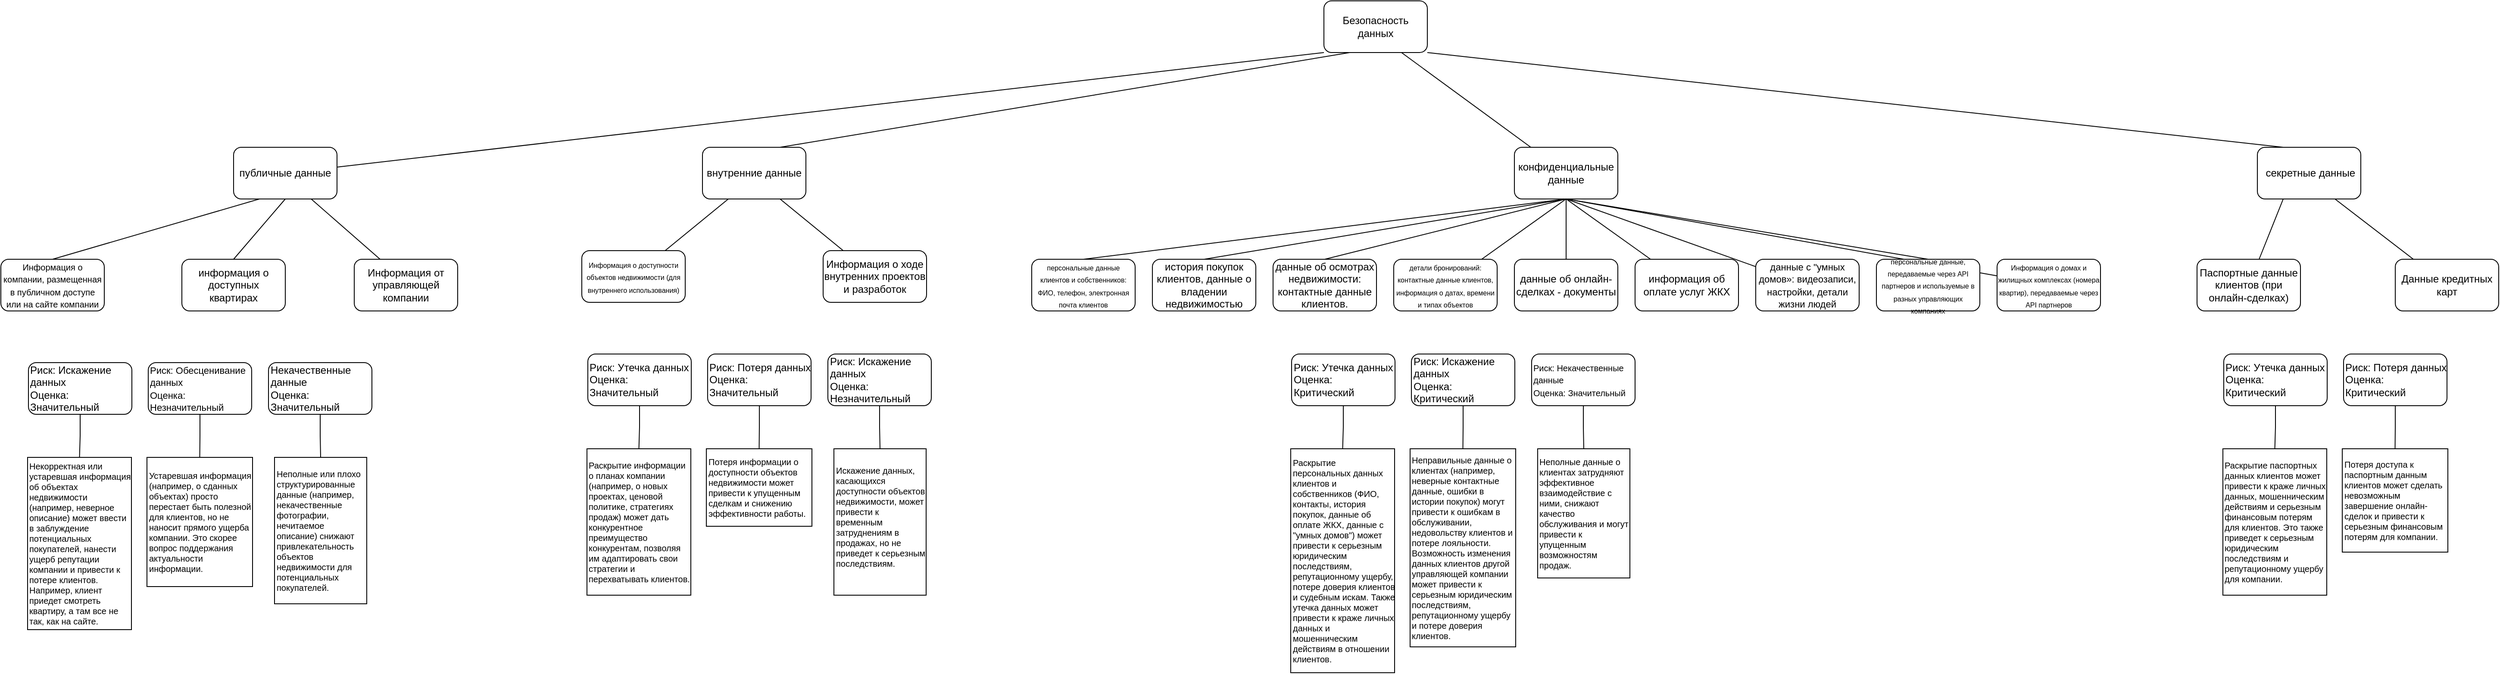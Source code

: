 <mxfile version="28.2.0">
  <diagram name="Страница — 1" id="Vv1dbB3zxPd_jkj-rxeU">
    <mxGraphModel dx="1437" dy="1535" grid="1" gridSize="10" guides="1" tooltips="1" connect="1" arrows="1" fold="1" page="1" pageScale="1" pageWidth="827" pageHeight="1169" math="0" shadow="0">
      <root>
        <mxCell id="0" />
        <mxCell id="1" parent="0" />
        <mxCell id="XUz6GpSt27TJzOOIdMyK-28" style="rounded=0;orthogonalLoop=1;jettySize=auto;html=1;exitX=0.25;exitY=1;exitDx=0;exitDy=0;entryX=0.5;entryY=0;entryDx=0;entryDy=0;endArrow=none;endFill=0;" edge="1" parent="1" source="XUz6GpSt27TJzOOIdMyK-1" target="XUz6GpSt27TJzOOIdMyK-11">
          <mxGeometry relative="1" as="geometry" />
        </mxCell>
        <mxCell id="XUz6GpSt27TJzOOIdMyK-29" style="rounded=0;orthogonalLoop=1;jettySize=auto;html=1;exitX=0.5;exitY=1;exitDx=0;exitDy=0;entryX=0.5;entryY=0;entryDx=0;entryDy=0;endArrow=none;endFill=0;" edge="1" parent="1" source="XUz6GpSt27TJzOOIdMyK-1" target="XUz6GpSt27TJzOOIdMyK-12">
          <mxGeometry relative="1" as="geometry" />
        </mxCell>
        <mxCell id="XUz6GpSt27TJzOOIdMyK-30" style="rounded=0;orthogonalLoop=1;jettySize=auto;html=1;exitX=0.75;exitY=1;exitDx=0;exitDy=0;entryX=0.25;entryY=0;entryDx=0;entryDy=0;endArrow=none;endFill=0;" edge="1" parent="1" source="XUz6GpSt27TJzOOIdMyK-1" target="XUz6GpSt27TJzOOIdMyK-13">
          <mxGeometry relative="1" as="geometry" />
        </mxCell>
        <mxCell id="XUz6GpSt27TJzOOIdMyK-1" value="публичные данные" style="rounded=1;whiteSpace=wrap;html=1;" vertex="1" parent="1">
          <mxGeometry x="-84" y="150" width="120" height="60" as="geometry" />
        </mxCell>
        <mxCell id="XUz6GpSt27TJzOOIdMyK-6" style="rounded=0;orthogonalLoop=1;jettySize=auto;html=1;exitX=0;exitY=1;exitDx=0;exitDy=0;endArrow=none;endFill=0;" edge="1" parent="1" source="XUz6GpSt27TJzOOIdMyK-2" target="XUz6GpSt27TJzOOIdMyK-1">
          <mxGeometry relative="1" as="geometry" />
        </mxCell>
        <mxCell id="XUz6GpSt27TJzOOIdMyK-8" style="rounded=0;orthogonalLoop=1;jettySize=auto;html=1;exitX=0.25;exitY=1;exitDx=0;exitDy=0;entryX=0.75;entryY=0;entryDx=0;entryDy=0;endArrow=none;endFill=0;" edge="1" parent="1" source="XUz6GpSt27TJzOOIdMyK-2" target="XUz6GpSt27TJzOOIdMyK-3">
          <mxGeometry relative="1" as="geometry" />
        </mxCell>
        <mxCell id="XUz6GpSt27TJzOOIdMyK-9" style="rounded=0;orthogonalLoop=1;jettySize=auto;html=1;exitX=0.75;exitY=1;exitDx=0;exitDy=0;endArrow=none;endFill=0;" edge="1" parent="1" source="XUz6GpSt27TJzOOIdMyK-2" target="XUz6GpSt27TJzOOIdMyK-4">
          <mxGeometry relative="1" as="geometry" />
        </mxCell>
        <mxCell id="XUz6GpSt27TJzOOIdMyK-10" style="rounded=0;orthogonalLoop=1;jettySize=auto;html=1;exitX=1;exitY=1;exitDx=0;exitDy=0;entryX=0.25;entryY=0;entryDx=0;entryDy=0;endArrow=none;endFill=0;" edge="1" parent="1" source="XUz6GpSt27TJzOOIdMyK-2" target="XUz6GpSt27TJzOOIdMyK-5">
          <mxGeometry relative="1" as="geometry" />
        </mxCell>
        <mxCell id="XUz6GpSt27TJzOOIdMyK-2" value="Безопасность данных" style="rounded=1;whiteSpace=wrap;html=1;" vertex="1" parent="1">
          <mxGeometry x="1181" y="-20" width="120" height="60" as="geometry" />
        </mxCell>
        <mxCell id="XUz6GpSt27TJzOOIdMyK-32" style="rounded=0;orthogonalLoop=1;jettySize=auto;html=1;exitX=0.25;exitY=1;exitDx=0;exitDy=0;endArrow=none;endFill=0;" edge="1" parent="1" source="XUz6GpSt27TJzOOIdMyK-3" target="XUz6GpSt27TJzOOIdMyK-14">
          <mxGeometry relative="1" as="geometry" />
        </mxCell>
        <mxCell id="XUz6GpSt27TJzOOIdMyK-33" style="rounded=0;orthogonalLoop=1;jettySize=auto;html=1;exitX=0.75;exitY=1;exitDx=0;exitDy=0;endArrow=none;endFill=0;" edge="1" parent="1" source="XUz6GpSt27TJzOOIdMyK-3" target="XUz6GpSt27TJzOOIdMyK-15">
          <mxGeometry relative="1" as="geometry" />
        </mxCell>
        <mxCell id="XUz6GpSt27TJzOOIdMyK-3" value="внутренние данные" style="rounded=1;whiteSpace=wrap;html=1;" vertex="1" parent="1">
          <mxGeometry x="460" y="150" width="120" height="60" as="geometry" />
        </mxCell>
        <mxCell id="XUz6GpSt27TJzOOIdMyK-34" style="rounded=0;orthogonalLoop=1;jettySize=auto;html=1;exitX=0.5;exitY=1;exitDx=0;exitDy=0;entryX=0.5;entryY=0;entryDx=0;entryDy=0;endArrow=none;endFill=0;" edge="1" parent="1" source="XUz6GpSt27TJzOOIdMyK-4" target="XUz6GpSt27TJzOOIdMyK-16">
          <mxGeometry relative="1" as="geometry" />
        </mxCell>
        <mxCell id="XUz6GpSt27TJzOOIdMyK-35" style="rounded=0;orthogonalLoop=1;jettySize=auto;html=1;exitX=0.5;exitY=1;exitDx=0;exitDy=0;entryX=0.5;entryY=0;entryDx=0;entryDy=0;endArrow=none;endFill=0;" edge="1" parent="1" source="XUz6GpSt27TJzOOIdMyK-4" target="XUz6GpSt27TJzOOIdMyK-17">
          <mxGeometry relative="1" as="geometry" />
        </mxCell>
        <mxCell id="XUz6GpSt27TJzOOIdMyK-36" style="rounded=0;orthogonalLoop=1;jettySize=auto;html=1;exitX=0.5;exitY=1;exitDx=0;exitDy=0;entryX=0.5;entryY=0;entryDx=0;entryDy=0;endArrow=none;endFill=0;" edge="1" parent="1" source="XUz6GpSt27TJzOOIdMyK-4" target="XUz6GpSt27TJzOOIdMyK-18">
          <mxGeometry relative="1" as="geometry" />
        </mxCell>
        <mxCell id="XUz6GpSt27TJzOOIdMyK-37" style="rounded=0;orthogonalLoop=1;jettySize=auto;html=1;exitX=0.5;exitY=1;exitDx=0;exitDy=0;endArrow=none;endFill=0;" edge="1" parent="1" source="XUz6GpSt27TJzOOIdMyK-4" target="XUz6GpSt27TJzOOIdMyK-19">
          <mxGeometry relative="1" as="geometry" />
        </mxCell>
        <mxCell id="XUz6GpSt27TJzOOIdMyK-38" style="rounded=0;orthogonalLoop=1;jettySize=auto;html=1;exitX=0.5;exitY=1;exitDx=0;exitDy=0;entryX=0.5;entryY=0;entryDx=0;entryDy=0;endArrow=none;endFill=0;" edge="1" parent="1" source="XUz6GpSt27TJzOOIdMyK-4" target="XUz6GpSt27TJzOOIdMyK-20">
          <mxGeometry relative="1" as="geometry" />
        </mxCell>
        <mxCell id="XUz6GpSt27TJzOOIdMyK-39" style="rounded=0;orthogonalLoop=1;jettySize=auto;html=1;exitX=0.5;exitY=1;exitDx=0;exitDy=0;endArrow=none;endFill=0;" edge="1" parent="1" source="XUz6GpSt27TJzOOIdMyK-4" target="XUz6GpSt27TJzOOIdMyK-21">
          <mxGeometry relative="1" as="geometry" />
        </mxCell>
        <mxCell id="XUz6GpSt27TJzOOIdMyK-40" style="rounded=0;orthogonalLoop=1;jettySize=auto;html=1;exitX=0.5;exitY=1;exitDx=0;exitDy=0;endArrow=none;endFill=0;" edge="1" parent="1" source="XUz6GpSt27TJzOOIdMyK-4" target="XUz6GpSt27TJzOOIdMyK-22">
          <mxGeometry relative="1" as="geometry" />
        </mxCell>
        <mxCell id="XUz6GpSt27TJzOOIdMyK-41" style="rounded=0;orthogonalLoop=1;jettySize=auto;html=1;exitX=0.5;exitY=1;exitDx=0;exitDy=0;entryX=0.5;entryY=0;entryDx=0;entryDy=0;endArrow=none;endFill=0;" edge="1" parent="1" source="XUz6GpSt27TJzOOIdMyK-4" target="XUz6GpSt27TJzOOIdMyK-23">
          <mxGeometry relative="1" as="geometry" />
        </mxCell>
        <mxCell id="XUz6GpSt27TJzOOIdMyK-42" style="rounded=0;orthogonalLoop=1;jettySize=auto;html=1;exitX=0.5;exitY=1;exitDx=0;exitDy=0;endArrow=none;endFill=0;" edge="1" parent="1" source="XUz6GpSt27TJzOOIdMyK-4" target="XUz6GpSt27TJzOOIdMyK-24">
          <mxGeometry relative="1" as="geometry" />
        </mxCell>
        <mxCell id="XUz6GpSt27TJzOOIdMyK-4" value="конфиденциальные данные" style="rounded=1;whiteSpace=wrap;html=1;" vertex="1" parent="1">
          <mxGeometry x="1402" y="150" width="120" height="60" as="geometry" />
        </mxCell>
        <mxCell id="XUz6GpSt27TJzOOIdMyK-43" style="rounded=0;orthogonalLoop=1;jettySize=auto;html=1;exitX=0.25;exitY=1;exitDx=0;exitDy=0;endArrow=none;endFill=0;" edge="1" parent="1" source="XUz6GpSt27TJzOOIdMyK-5" target="XUz6GpSt27TJzOOIdMyK-25">
          <mxGeometry relative="1" as="geometry" />
        </mxCell>
        <mxCell id="XUz6GpSt27TJzOOIdMyK-44" style="rounded=0;orthogonalLoop=1;jettySize=auto;html=1;exitX=0.75;exitY=1;exitDx=0;exitDy=0;endArrow=none;endFill=0;" edge="1" parent="1" source="XUz6GpSt27TJzOOIdMyK-5" target="XUz6GpSt27TJzOOIdMyK-26">
          <mxGeometry relative="1" as="geometry" />
        </mxCell>
        <mxCell id="XUz6GpSt27TJzOOIdMyK-5" value="&amp;nbsp;секретные данные" style="rounded=1;whiteSpace=wrap;html=1;" vertex="1" parent="1">
          <mxGeometry x="2264" y="150" width="120" height="60" as="geometry" />
        </mxCell>
        <mxCell id="XUz6GpSt27TJzOOIdMyK-11" value="&lt;font style=&quot;font-size: 10px;&quot;&gt;Информация о компании, размещенная в публичном доступе или на сайте компании&lt;/font&gt;" style="rounded=1;whiteSpace=wrap;html=1;" vertex="1" parent="1">
          <mxGeometry x="-354" y="280" width="120" height="60" as="geometry" />
        </mxCell>
        <mxCell id="XUz6GpSt27TJzOOIdMyK-12" value="информация о доступных квартирах" style="rounded=1;whiteSpace=wrap;html=1;" vertex="1" parent="1">
          <mxGeometry x="-144" y="280" width="120" height="60" as="geometry" />
        </mxCell>
        <mxCell id="XUz6GpSt27TJzOOIdMyK-13" value="Информация от управляющей компании" style="rounded=1;whiteSpace=wrap;html=1;" vertex="1" parent="1">
          <mxGeometry x="56" y="280" width="120" height="60" as="geometry" />
        </mxCell>
        <mxCell id="XUz6GpSt27TJzOOIdMyK-14" value="&lt;font style=&quot;font-size: 8px;&quot;&gt;Информация о доступности объектов недвижимости (для внутреннего использования)&lt;/font&gt;" style="rounded=1;whiteSpace=wrap;html=1;" vertex="1" parent="1">
          <mxGeometry x="320" y="270" width="120" height="60" as="geometry" />
        </mxCell>
        <mxCell id="XUz6GpSt27TJzOOIdMyK-15" value="Информация о ходе внутренних проектов и разработок" style="rounded=1;whiteSpace=wrap;html=1;" vertex="1" parent="1">
          <mxGeometry x="600" y="270" width="120" height="60" as="geometry" />
        </mxCell>
        <mxCell id="XUz6GpSt27TJzOOIdMyK-16" value="&lt;font style=&quot;font-size: 8px;&quot;&gt;персональные данные клиентов и собственников: ФИО, телефон, электронная почта клиентов&lt;/font&gt;" style="rounded=1;whiteSpace=wrap;html=1;" vertex="1" parent="1">
          <mxGeometry x="842" y="280" width="120" height="60" as="geometry" />
        </mxCell>
        <mxCell id="XUz6GpSt27TJzOOIdMyK-17" value="история покупок клиентов, данные о владении недвижимостью" style="rounded=1;whiteSpace=wrap;html=1;" vertex="1" parent="1">
          <mxGeometry x="982" y="280" width="120" height="60" as="geometry" />
        </mxCell>
        <mxCell id="XUz6GpSt27TJzOOIdMyK-18" value="данные об осмотрах недвижимости: контактные данные клиентов." style="rounded=1;whiteSpace=wrap;html=1;" vertex="1" parent="1">
          <mxGeometry x="1122" y="280" width="120" height="60" as="geometry" />
        </mxCell>
        <mxCell id="XUz6GpSt27TJzOOIdMyK-19" value="&lt;font style=&quot;font-size: 8px;&quot;&gt;детали бронирований: контактные данные клиентов, информация о датах, времени и типах объектов&lt;/font&gt;" style="rounded=1;whiteSpace=wrap;html=1;" vertex="1" parent="1">
          <mxGeometry x="1262" y="280" width="120" height="60" as="geometry" />
        </mxCell>
        <mxCell id="XUz6GpSt27TJzOOIdMyK-20" value="данные об онлайн-сделках - документы" style="rounded=1;whiteSpace=wrap;html=1;" vertex="1" parent="1">
          <mxGeometry x="1402" y="280" width="120" height="60" as="geometry" />
        </mxCell>
        <mxCell id="XUz6GpSt27TJzOOIdMyK-21" value="информация об оплате услуг ЖКХ" style="rounded=1;whiteSpace=wrap;html=1;" vertex="1" parent="1">
          <mxGeometry x="1542" y="280" width="120" height="60" as="geometry" />
        </mxCell>
        <mxCell id="XUz6GpSt27TJzOOIdMyK-22" value="&lt;font style=&quot;font-size: 11px;&quot;&gt;данные с &quot;умных домов»: видеозаписи, настройки, детали жизни людей&lt;/font&gt;" style="rounded=1;whiteSpace=wrap;html=1;" vertex="1" parent="1">
          <mxGeometry x="1682" y="280" width="120" height="60" as="geometry" />
        </mxCell>
        <mxCell id="XUz6GpSt27TJzOOIdMyK-23" value="&lt;font style=&quot;font-size: 8px;&quot;&gt;персональные данные, передаваемые через API партнеров и используемые в разных управляющих компаниях&lt;/font&gt;" style="rounded=1;whiteSpace=wrap;html=1;" vertex="1" parent="1">
          <mxGeometry x="1822" y="280" width="120" height="60" as="geometry" />
        </mxCell>
        <mxCell id="XUz6GpSt27TJzOOIdMyK-24" value="&lt;font style=&quot;font-size: 8px;&quot;&gt;Информация о домах и жилищных комплексах (номера квартир), передаваемые через API партнеров&lt;/font&gt;" style="rounded=1;whiteSpace=wrap;html=1;" vertex="1" parent="1">
          <mxGeometry x="1962" y="280" width="120" height="60" as="geometry" />
        </mxCell>
        <mxCell id="XUz6GpSt27TJzOOIdMyK-25" value="Паспортные данные клиентов (при онлайн-сделках)" style="rounded=1;whiteSpace=wrap;html=1;" vertex="1" parent="1">
          <mxGeometry x="2194" y="280" width="120" height="60" as="geometry" />
        </mxCell>
        <mxCell id="XUz6GpSt27TJzOOIdMyK-26" value="Данные кредитных карт" style="rounded=1;whiteSpace=wrap;html=1;" vertex="1" parent="1">
          <mxGeometry x="2424" y="280" width="120" height="60" as="geometry" />
        </mxCell>
        <mxCell id="XUz6GpSt27TJzOOIdMyK-49" style="edgeStyle=orthogonalEdgeStyle;rounded=0;orthogonalLoop=1;jettySize=auto;html=1;exitX=0.5;exitY=1;exitDx=0;exitDy=0;endArrow=none;endFill=0;" edge="1" parent="1" source="XUz6GpSt27TJzOOIdMyK-45" target="XUz6GpSt27TJzOOIdMyK-48">
          <mxGeometry relative="1" as="geometry" />
        </mxCell>
        <mxCell id="XUz6GpSt27TJzOOIdMyK-45" value="&lt;div&gt;Риск: Искажение данных&lt;/div&gt;&lt;div&gt;Оценка: Значительный&lt;/div&gt;" style="rounded=1;whiteSpace=wrap;html=1;align=left;" vertex="1" parent="1">
          <mxGeometry x="-322" y="400" width="120" height="60" as="geometry" />
        </mxCell>
        <mxCell id="XUz6GpSt27TJzOOIdMyK-48" value="&lt;span&gt;Некорректная или устаревшая информация об объектах недвижимости (например, неверное описание) может ввести в заблуждение потенциальных покупателей, нанести ущерб репутации компании и привести к потере клиентов. Например, клиент приедет смотреть квартиру, а там все не так, как на сайте.&lt;/span&gt;" style="rounded=0;whiteSpace=wrap;html=1;align=left;fontSize=10;" vertex="1" parent="1">
          <mxGeometry x="-323" y="510" width="120.5" height="200" as="geometry" />
        </mxCell>
        <mxCell id="XUz6GpSt27TJzOOIdMyK-52" style="edgeStyle=orthogonalEdgeStyle;rounded=0;orthogonalLoop=1;jettySize=auto;html=1;exitX=0.5;exitY=1;exitDx=0;exitDy=0;endArrow=none;endFill=0;" edge="1" parent="1" source="XUz6GpSt27TJzOOIdMyK-50" target="XUz6GpSt27TJzOOIdMyK-51">
          <mxGeometry relative="1" as="geometry" />
        </mxCell>
        <mxCell id="XUz6GpSt27TJzOOIdMyK-50" value="&lt;div&gt;&lt;font style=&quot;font-size: 11px;&quot;&gt;Риск: Обесценивание данных&lt;/font&gt;&lt;/div&gt;&lt;div&gt;&lt;font style=&quot;font-size: 11px;&quot;&gt;Оценка: Незначительный&lt;/font&gt;&lt;/div&gt;" style="rounded=1;whiteSpace=wrap;html=1;align=left;" vertex="1" parent="1">
          <mxGeometry x="-183" y="400" width="120" height="60" as="geometry" />
        </mxCell>
        <mxCell id="XUz6GpSt27TJzOOIdMyK-51" value="Устаревшая информация (например, о сданных объектах) просто перестает быть полезной для клиентов, но не наносит прямого ущерба компании. Это скорее вопрос поддержания актуальности информации." style="rounded=0;whiteSpace=wrap;html=1;align=left;fontSize=10;" vertex="1" parent="1">
          <mxGeometry x="-184.5" y="510" width="122.5" height="150" as="geometry" />
        </mxCell>
        <mxCell id="XUz6GpSt27TJzOOIdMyK-54" style="edgeStyle=orthogonalEdgeStyle;rounded=0;orthogonalLoop=1;jettySize=auto;html=1;exitX=0.5;exitY=1;exitDx=0;exitDy=0;endArrow=none;endFill=0;" edge="1" parent="1" source="XUz6GpSt27TJzOOIdMyK-55" target="XUz6GpSt27TJzOOIdMyK-56">
          <mxGeometry relative="1" as="geometry" />
        </mxCell>
        <mxCell id="XUz6GpSt27TJzOOIdMyK-55" value="Некачественные данные&lt;div&gt;Оценка: Значительный&lt;/div&gt;" style="rounded=1;whiteSpace=wrap;html=1;align=left;" vertex="1" parent="1">
          <mxGeometry x="-43.5" y="400" width="120" height="60" as="geometry" />
        </mxCell>
        <mxCell id="XUz6GpSt27TJzOOIdMyK-56" value="Неполные или плохо структурированные данные (например, некачественные фотографии, нечитаемое описание) снижают привлекательность объектов недвижимости для потенциальных покупателей." style="rounded=0;whiteSpace=wrap;html=1;align=left;fontSize=10;" vertex="1" parent="1">
          <mxGeometry x="-36.5" y="510" width="107" height="170" as="geometry" />
        </mxCell>
        <mxCell id="XUz6GpSt27TJzOOIdMyK-68" style="edgeStyle=orthogonalEdgeStyle;rounded=0;orthogonalLoop=1;jettySize=auto;html=1;exitX=0.5;exitY=1;exitDx=0;exitDy=0;endArrow=none;endFill=0;" edge="1" parent="1" source="XUz6GpSt27TJzOOIdMyK-69" target="XUz6GpSt27TJzOOIdMyK-70">
          <mxGeometry relative="1" as="geometry" />
        </mxCell>
        <mxCell id="XUz6GpSt27TJzOOIdMyK-69" value="Риск: Утечка данных&lt;div&gt;Оценка: Значительный&lt;/div&gt;" style="rounded=1;whiteSpace=wrap;html=1;align=left;" vertex="1" parent="1">
          <mxGeometry x="327" y="390" width="120" height="60" as="geometry" />
        </mxCell>
        <mxCell id="XUz6GpSt27TJzOOIdMyK-70" value="Раскрытие информации о планах компании (например, о новых проектах, ценовой политике, стратегиях продаж) может дать конкурентное преимущество конкурентам, позволяя им адаптировать свои стратегии и перехватывать клиентов." style="rounded=0;whiteSpace=wrap;html=1;align=left;fontSize=10;" vertex="1" parent="1">
          <mxGeometry x="326" y="500" width="120.5" height="170" as="geometry" />
        </mxCell>
        <mxCell id="XUz6GpSt27TJzOOIdMyK-71" style="edgeStyle=orthogonalEdgeStyle;rounded=0;orthogonalLoop=1;jettySize=auto;html=1;exitX=0.5;exitY=1;exitDx=0;exitDy=0;endArrow=none;endFill=0;" edge="1" parent="1" source="XUz6GpSt27TJzOOIdMyK-72" target="XUz6GpSt27TJzOOIdMyK-73">
          <mxGeometry relative="1" as="geometry" />
        </mxCell>
        <mxCell id="XUz6GpSt27TJzOOIdMyK-72" value="Риск: Потеря данных&lt;div&gt;Оценка: Значительный&lt;/div&gt;" style="rounded=1;whiteSpace=wrap;html=1;align=left;" vertex="1" parent="1">
          <mxGeometry x="466" y="390" width="120" height="60" as="geometry" />
        </mxCell>
        <mxCell id="XUz6GpSt27TJzOOIdMyK-73" value="Потеря информации о доступности объектов недвижимости может привести к упущенным сделкам и снижению эффективности работы." style="rounded=0;whiteSpace=wrap;html=1;align=left;fontSize=10;" vertex="1" parent="1">
          <mxGeometry x="464.5" y="500" width="122.5" height="90" as="geometry" />
        </mxCell>
        <mxCell id="XUz6GpSt27TJzOOIdMyK-74" style="edgeStyle=orthogonalEdgeStyle;rounded=0;orthogonalLoop=1;jettySize=auto;html=1;exitX=0.5;exitY=1;exitDx=0;exitDy=0;endArrow=none;endFill=0;" edge="1" parent="1" source="XUz6GpSt27TJzOOIdMyK-75" target="XUz6GpSt27TJzOOIdMyK-76">
          <mxGeometry relative="1" as="geometry" />
        </mxCell>
        <mxCell id="XUz6GpSt27TJzOOIdMyK-75" value="Риск: Искажение данных&lt;div&gt;Оценка: Незначительный&lt;/div&gt;" style="rounded=1;whiteSpace=wrap;html=1;align=left;" vertex="1" parent="1">
          <mxGeometry x="605.5" y="390" width="120" height="60" as="geometry" />
        </mxCell>
        <mxCell id="XUz6GpSt27TJzOOIdMyK-76" value="&lt;div&gt;Искажение данных, касающихся доступности объектов недвижимости, может привести к временным затруднениям в продажах, но не приведет к серьезным последствиям.&lt;/div&gt;&lt;div&gt;&lt;br&gt;&lt;/div&gt;" style="rounded=0;whiteSpace=wrap;html=1;align=left;fontSize=10;" vertex="1" parent="1">
          <mxGeometry x="612.5" y="500" width="107" height="170" as="geometry" />
        </mxCell>
        <mxCell id="XUz6GpSt27TJzOOIdMyK-77" style="edgeStyle=orthogonalEdgeStyle;rounded=0;orthogonalLoop=1;jettySize=auto;html=1;exitX=0.5;exitY=1;exitDx=0;exitDy=0;endArrow=none;endFill=0;" edge="1" parent="1" source="XUz6GpSt27TJzOOIdMyK-78" target="XUz6GpSt27TJzOOIdMyK-79">
          <mxGeometry relative="1" as="geometry" />
        </mxCell>
        <mxCell id="XUz6GpSt27TJzOOIdMyK-78" value="Риск: Утечка данных&lt;div&gt;Оценка: Критический&lt;/div&gt;" style="rounded=1;whiteSpace=wrap;html=1;align=left;" vertex="1" parent="1">
          <mxGeometry x="1143.5" y="390" width="120" height="60" as="geometry" />
        </mxCell>
        <mxCell id="XUz6GpSt27TJzOOIdMyK-79" value="Раскрытие персональных данных клиентов и собственников (ФИО, контакты, история покупок, данные об оплате ЖКХ, данные с &quot;умных домов&quot;) может привести к серьезным юридическим последствиям, репутационному ущербу, потере доверия клиентов и судебным искам. Также утечка данных может привести к краже личных данных и мошенническим действиям в отношении клиентов." style="rounded=0;whiteSpace=wrap;html=1;align=left;fontSize=10;" vertex="1" parent="1">
          <mxGeometry x="1142.5" y="500" width="120.5" height="260" as="geometry" />
        </mxCell>
        <mxCell id="XUz6GpSt27TJzOOIdMyK-80" style="edgeStyle=orthogonalEdgeStyle;rounded=0;orthogonalLoop=1;jettySize=auto;html=1;exitX=0.5;exitY=1;exitDx=0;exitDy=0;endArrow=none;endFill=0;" edge="1" parent="1" source="XUz6GpSt27TJzOOIdMyK-81" target="XUz6GpSt27TJzOOIdMyK-82">
          <mxGeometry relative="1" as="geometry" />
        </mxCell>
        <mxCell id="XUz6GpSt27TJzOOIdMyK-81" value="Риск: Искажение данных&lt;div&gt;Оценка: Критический&lt;/div&gt;" style="rounded=1;whiteSpace=wrap;html=1;align=left;" vertex="1" parent="1">
          <mxGeometry x="1282.5" y="390" width="120" height="60" as="geometry" />
        </mxCell>
        <mxCell id="XUz6GpSt27TJzOOIdMyK-82" value="Неправильные данные о клиентах (например, неверные контактные данные, ошибки в истории покупок) могут привести к ошибкам в обслуживании, недовольству клиентов и потере лояльности.&lt;div&gt;Возможность изменения данных клиентов другой управляющей компании может привести к серьезным юридическим последствиям, репутационному ущербу и потере доверия клиентов.&lt;/div&gt;" style="rounded=0;whiteSpace=wrap;html=1;align=left;fontSize=10;" vertex="1" parent="1">
          <mxGeometry x="1281" y="500" width="122.5" height="230" as="geometry" />
        </mxCell>
        <mxCell id="XUz6GpSt27TJzOOIdMyK-83" style="edgeStyle=orthogonalEdgeStyle;rounded=0;orthogonalLoop=1;jettySize=auto;html=1;exitX=0.5;exitY=1;exitDx=0;exitDy=0;endArrow=none;endFill=0;" edge="1" parent="1" source="XUz6GpSt27TJzOOIdMyK-84" target="XUz6GpSt27TJzOOIdMyK-85">
          <mxGeometry relative="1" as="geometry" />
        </mxCell>
        <mxCell id="XUz6GpSt27TJzOOIdMyK-84" value="&lt;font style=&quot;font-size: 10px;&quot;&gt;Риск: Некачественные данные&lt;/font&gt;&lt;div&gt;&lt;font style=&quot;font-size: 10px;&quot;&gt;Оценка: Значительный&lt;/font&gt;&lt;/div&gt;" style="rounded=1;whiteSpace=wrap;html=1;align=left;" vertex="1" parent="1">
          <mxGeometry x="1422" y="390" width="120" height="60" as="geometry" />
        </mxCell>
        <mxCell id="XUz6GpSt27TJzOOIdMyK-85" value="Неполные данные о клиентах затрудняют эффективное взаимодействие с ними, снижают качество обслуживания и могут привести к упущенным возможностям продаж." style="rounded=0;whiteSpace=wrap;html=1;align=left;fontSize=10;" vertex="1" parent="1">
          <mxGeometry x="1429" y="500" width="107" height="150" as="geometry" />
        </mxCell>
        <mxCell id="XUz6GpSt27TJzOOIdMyK-95" style="edgeStyle=orthogonalEdgeStyle;rounded=0;orthogonalLoop=1;jettySize=auto;html=1;exitX=0.5;exitY=1;exitDx=0;exitDy=0;endArrow=none;endFill=0;" edge="1" parent="1" source="XUz6GpSt27TJzOOIdMyK-96" target="XUz6GpSt27TJzOOIdMyK-97">
          <mxGeometry relative="1" as="geometry" />
        </mxCell>
        <mxCell id="XUz6GpSt27TJzOOIdMyK-96" value="Риск: Утечка данных&lt;div&gt;Оценка: Критический&lt;/div&gt;" style="rounded=1;whiteSpace=wrap;html=1;align=left;" vertex="1" parent="1">
          <mxGeometry x="2225" y="390" width="120" height="60" as="geometry" />
        </mxCell>
        <mxCell id="XUz6GpSt27TJzOOIdMyK-97" value="Раскрытие паспортных данных клиентов может привести к краже личных данных, мошенническим действиям и серьезным финансовым потерям для клиентов. Это также приведет к серьезным юридическим последствиям и репутационному ущербу для компании." style="rounded=0;whiteSpace=wrap;html=1;align=left;fontSize=10;" vertex="1" parent="1">
          <mxGeometry x="2224" y="500" width="120.5" height="170" as="geometry" />
        </mxCell>
        <mxCell id="XUz6GpSt27TJzOOIdMyK-98" style="edgeStyle=orthogonalEdgeStyle;rounded=0;orthogonalLoop=1;jettySize=auto;html=1;exitX=0.5;exitY=1;exitDx=0;exitDy=0;endArrow=none;endFill=0;" edge="1" parent="1" source="XUz6GpSt27TJzOOIdMyK-99" target="XUz6GpSt27TJzOOIdMyK-100">
          <mxGeometry relative="1" as="geometry" />
        </mxCell>
        <mxCell id="XUz6GpSt27TJzOOIdMyK-99" value="Риск: Потеря данных&lt;div&gt;Оценка: Критический&lt;/div&gt;" style="rounded=1;whiteSpace=wrap;html=1;align=left;" vertex="1" parent="1">
          <mxGeometry x="2364" y="390" width="120" height="60" as="geometry" />
        </mxCell>
        <mxCell id="XUz6GpSt27TJzOOIdMyK-100" value="Потеря доступа к паспортным данным клиентов может сделать невозможным завершение онлайн-сделок и привести к серьезным финансовым потерям для компании." style="rounded=0;whiteSpace=wrap;html=1;align=left;fontSize=10;" vertex="1" parent="1">
          <mxGeometry x="2362.5" y="500" width="122.5" height="120" as="geometry" />
        </mxCell>
      </root>
    </mxGraphModel>
  </diagram>
</mxfile>
